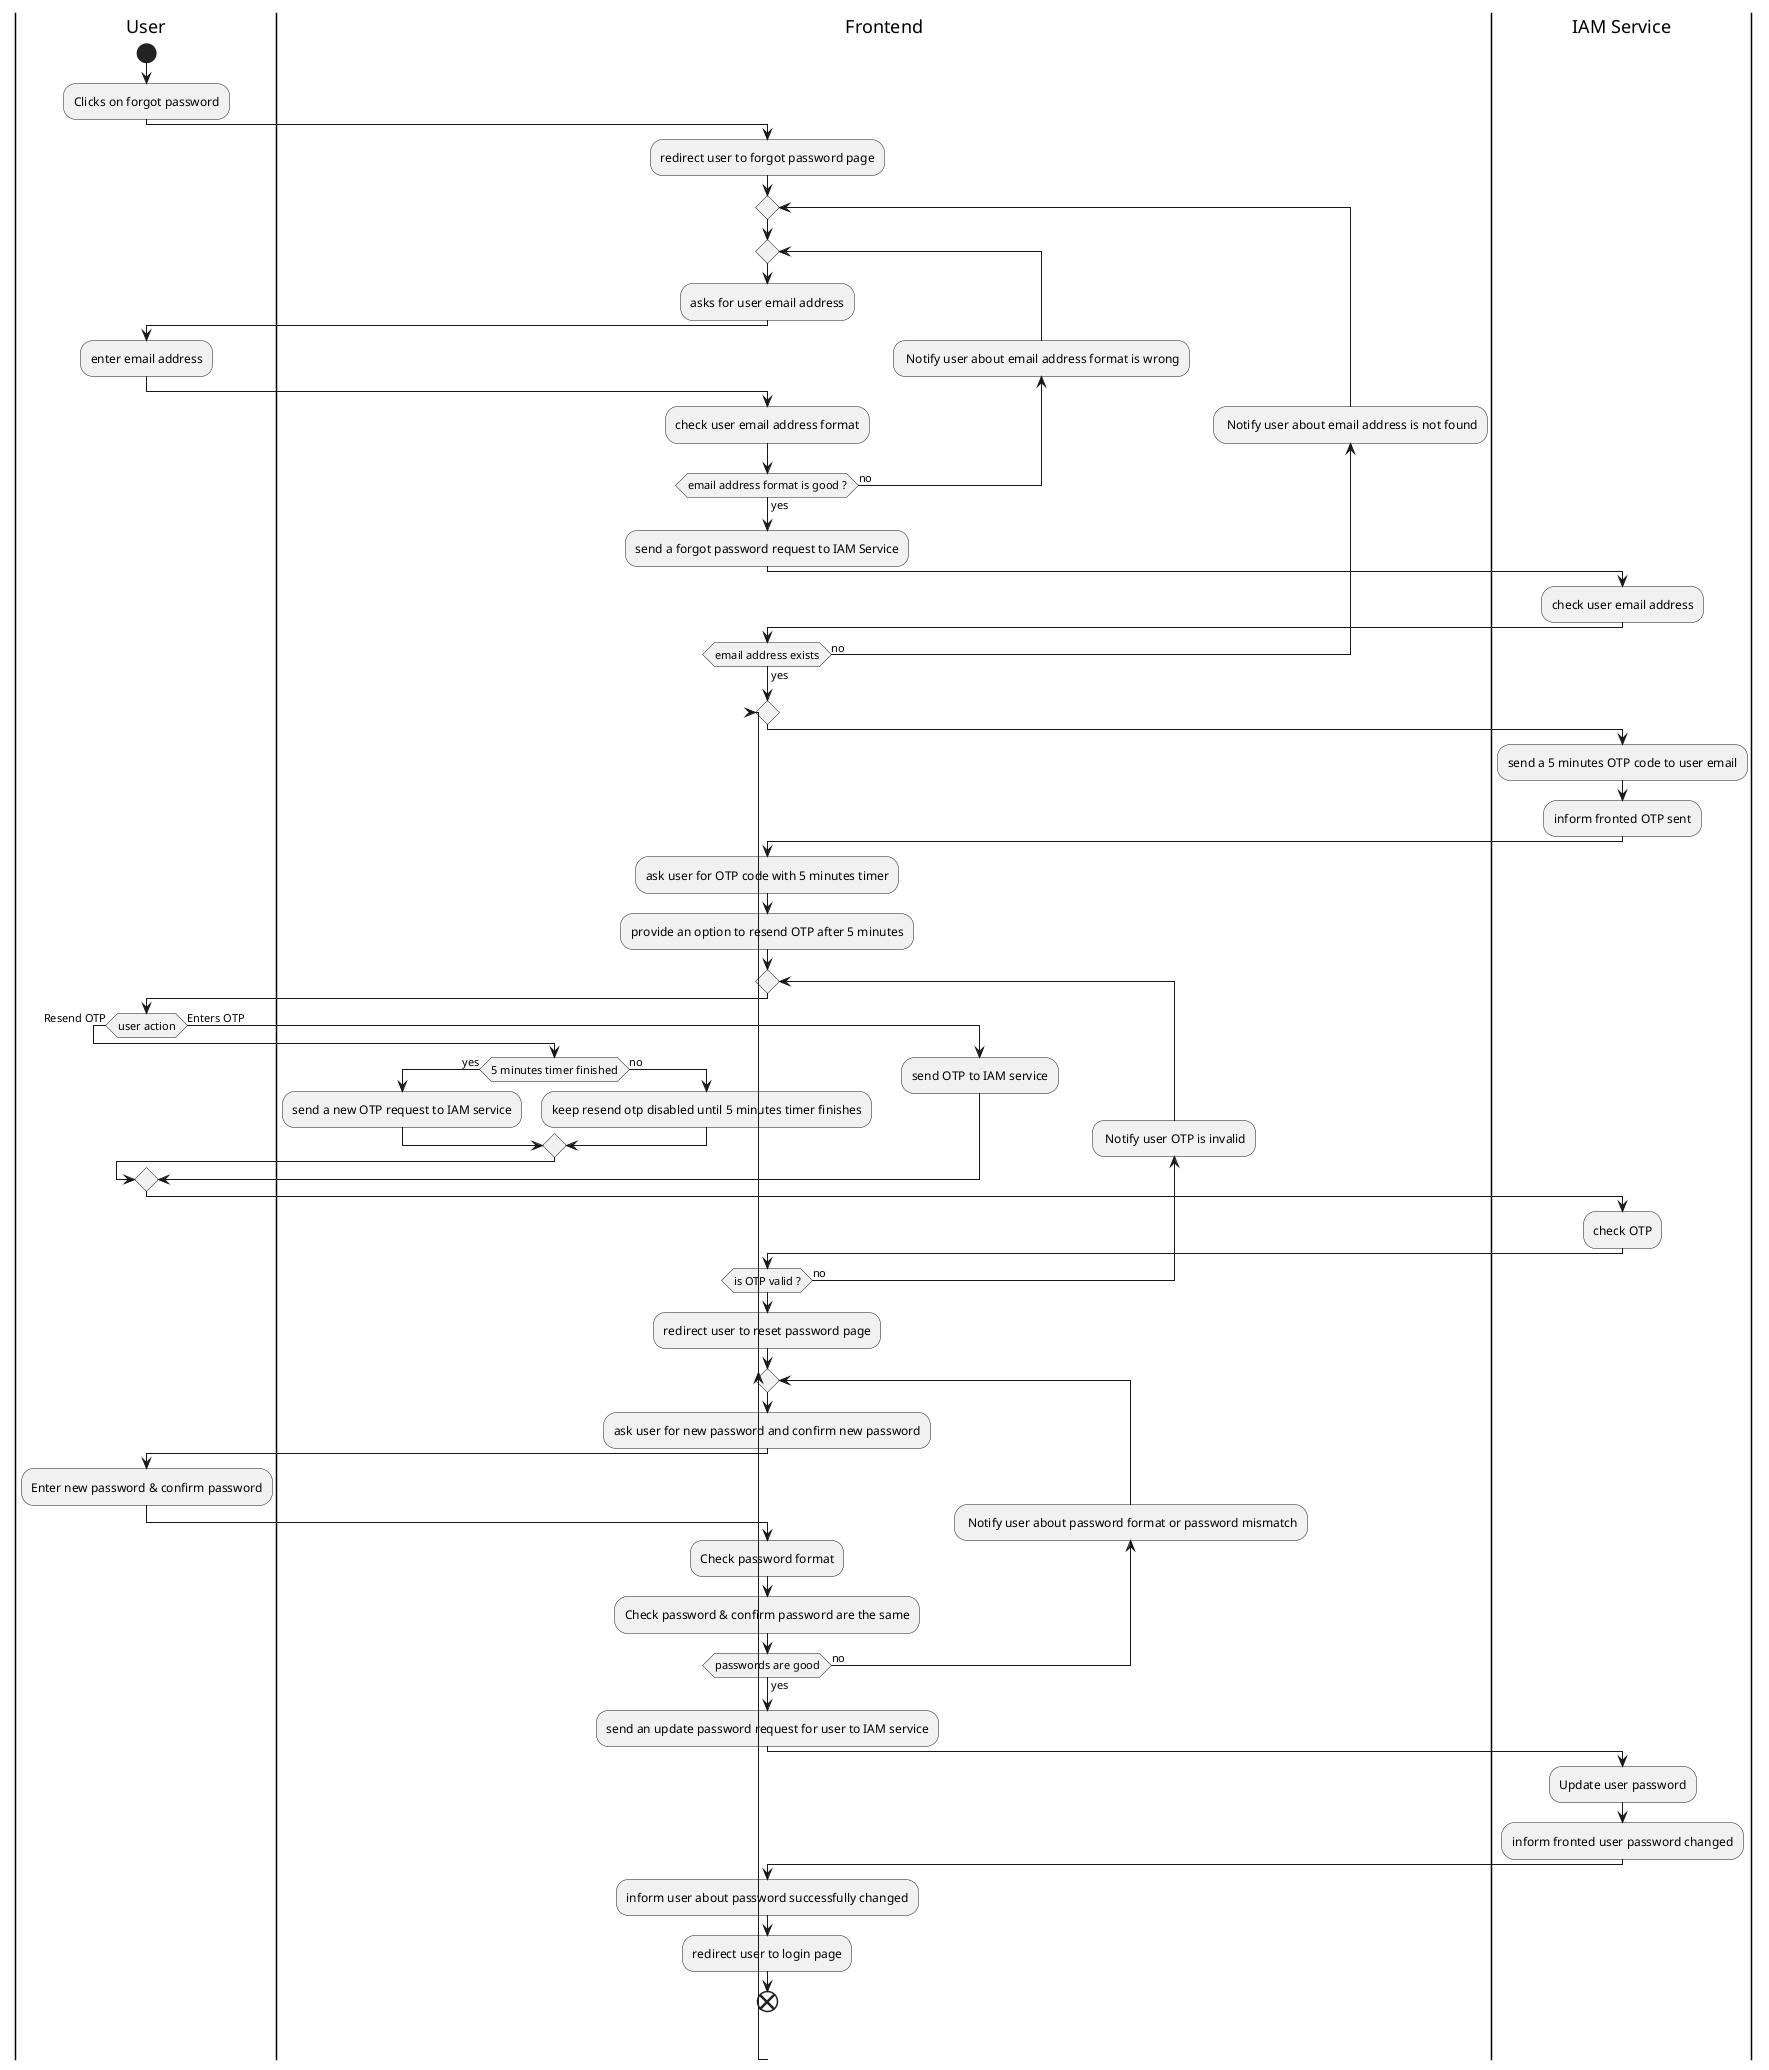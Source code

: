 @startuml
|User|
start
:Clicks on forgot password;

|Frontend|
:redirect user to forgot password page;
repeat
repeat
:asks for user email address;

|User|
:enter email address;


|Frontend|
:check user email address format;
backward: Notify user about email address format is wrong;
repeat while (email address format is good ?) is (no) not (yes)
:send a forgot password request to IAM Service;

|IAM Service|
:check user email address;
|Frontend|
backward: Notify user about email address is not found;
repeat while (email address exists) is (no) not (yes)
  ->
 repeat
|IAM Service|
:send a 5 minutes OTP code to user email;
:inform fronted OTP sent;

|Frontend|
:ask user for OTP code with 5 minutes timer;
:provide an option to resend OTP after 5 minutes;

repeat
|User|
if (user action) then (Resend OTP)
    |Frontend|
    if (5 minutes timer finished) then (yes)
        :send a new OTP request to IAM service;
    else (no)
        :keep resend otp disabled until 5 minutes timer finishes;
    end if

else (Enters OTP)
    |Frontend|
    :send OTP to IAM service;
end if
    |IAM Service|
    :check OTP;
    |Frontend|
    backward: Notify user OTP is invalid;
    repeat while (is OTP valid ?) is (no)


|Frontend|
:redirect user to reset password page;
repeat
:ask user for new password and confirm new password;

|User|
:Enter new password & confirm password;

|Frontend|
:Check password format;
:Check password & confirm password are the same;
backward: Notify user about password format or password mismatch;
repeat while (passwords are good) is (no) not (yes)
->
:send an update password request for user to IAM service;

|IAM Service|
:Update user password;
:inform fronted user password changed;

|Frontend|
:inform user about password successfully changed;
:redirect user to login page;
end
@enduml
